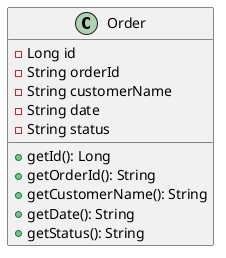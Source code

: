 @startuml
class Order {
    - Long id
    - String orderId
    - String customerName
    - String date
    - String status
    + getId(): Long
    + getOrderId(): String
    + getCustomerName(): String
    + getDate(): String
    + getStatus(): String
}
@enduml